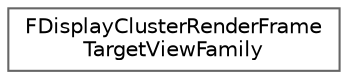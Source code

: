digraph "Graphical Class Hierarchy"
{
 // INTERACTIVE_SVG=YES
 // LATEX_PDF_SIZE
  bgcolor="transparent";
  edge [fontname=Helvetica,fontsize=10,labelfontname=Helvetica,labelfontsize=10];
  node [fontname=Helvetica,fontsize=10,shape=box,height=0.2,width=0.4];
  rankdir="LR";
  Node0 [id="Node000000",label="FDisplayClusterRenderFrame\lTargetViewFamily",height=0.2,width=0.4,color="grey40", fillcolor="white", style="filled",URL="$d7/d2d/structFDisplayClusterRenderFrameTargetViewFamily.html",tooltip="nDisplay: A group of DCViewports that can be render within a single viewfamily"];
}
